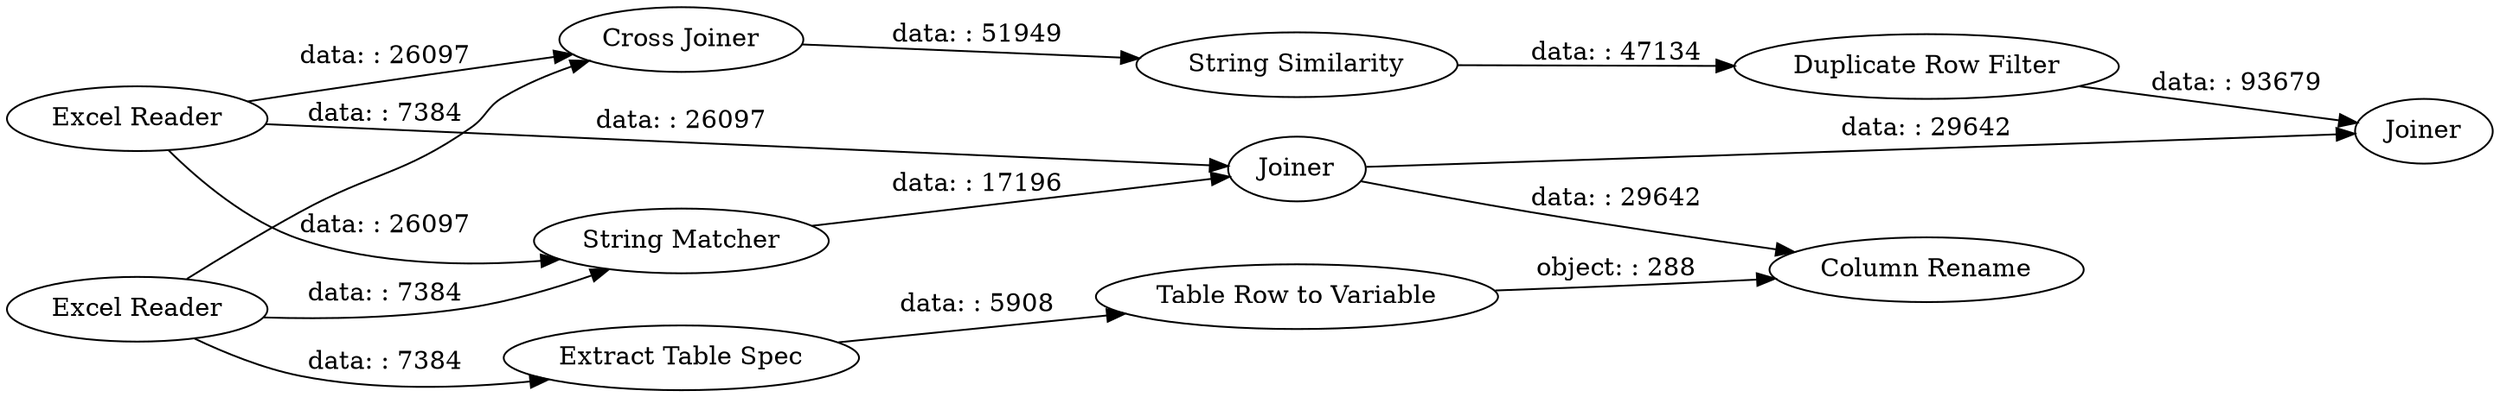 digraph {
	"-8173330355749205939_16" [label="Duplicate Row Filter"]
	"-8173330355749205939_13" [label="Table Row to Variable"]
	"-8173330355749205939_10" [label=Joiner]
	"-8173330355749205939_12" [label="Extract Table Spec"]
	"-8173330355749205939_11" [label="Column Rename"]
	"-8173330355749205939_17" [label=Joiner]
	"-8173330355749205939_15" [label="Cross Joiner"]
	"-8173330355749205939_14" [label="String Similarity"]
	"-8173330355749205939_1" [label="Excel Reader"]
	"-8173330355749205939_2" [label="Excel Reader"]
	"-8173330355749205939_9" [label="String Matcher"]
	"-8173330355749205939_14" -> "-8173330355749205939_16" [label="data: : 47134"]
	"-8173330355749205939_2" -> "-8173330355749205939_15" [label="data: : 7384"]
	"-8173330355749205939_1" -> "-8173330355749205939_10" [label="data: : 26097"]
	"-8173330355749205939_2" -> "-8173330355749205939_9" [label="data: : 7384"]
	"-8173330355749205939_16" -> "-8173330355749205939_17" [label="data: : 93679"]
	"-8173330355749205939_1" -> "-8173330355749205939_15" [label="data: : 26097"]
	"-8173330355749205939_13" -> "-8173330355749205939_11" [label="object: : 288"]
	"-8173330355749205939_9" -> "-8173330355749205939_10" [label="data: : 17196"]
	"-8173330355749205939_10" -> "-8173330355749205939_17" [label="data: : 29642"]
	"-8173330355749205939_2" -> "-8173330355749205939_12" [label="data: : 7384"]
	"-8173330355749205939_1" -> "-8173330355749205939_9" [label="data: : 26097"]
	"-8173330355749205939_12" -> "-8173330355749205939_13" [label="data: : 5908"]
	"-8173330355749205939_15" -> "-8173330355749205939_14" [label="data: : 51949"]
	"-8173330355749205939_10" -> "-8173330355749205939_11" [label="data: : 29642"]
	rankdir=LR
}
